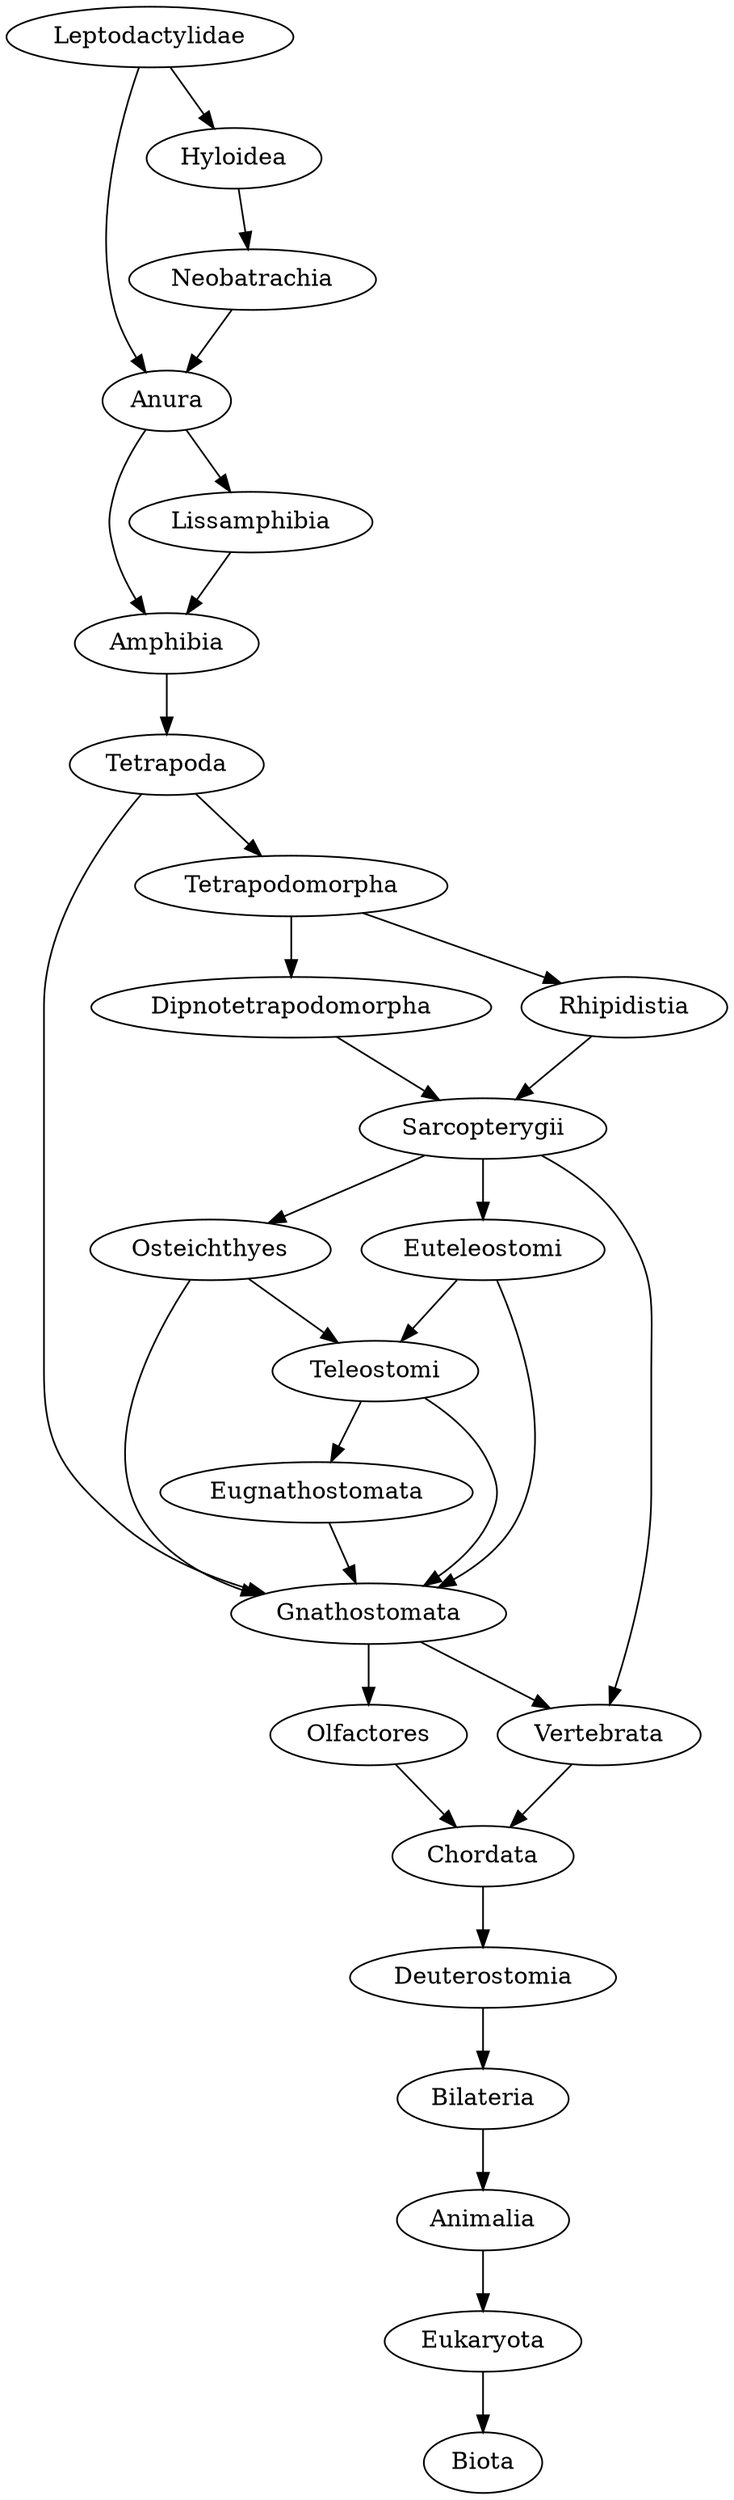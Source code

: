 digraph G {

Bilateria -> Animalia;
Deuterostomia -> Bilateria;
Anura -> Amphibia;
Lissamphibia -> Amphibia;
Vertebrata -> Chordata;
Olfactores -> Chordata;
Animalia -> Eukaryota;
Amphibia -> Tetrapoda;
Gnathostomata -> Vertebrata;
Sarcopterygii -> Vertebrata;
Tetrapoda -> Gnathostomata;
Osteichthyes -> Gnathostomata;
Teleostomi -> Gnathostomata;
Euteleostomi -> Gnathostomata;
Eugnathostomata -> Gnathostomata;
Sarcopterygii -> Osteichthyes;
Leptodactylidae -> Anura;
Neobatrachia -> Anura;
Osteichthyes -> Teleostomi;
Euteleostomi -> Teleostomi;
Hyloidea -> Neobatrachia;
Anura -> Lissamphibia;
Tetrapodomorpha -> Rhipidistia;
Chordata -> Deuterostomia;
Rhipidistia -> Sarcopterygii;
Dipnotetrapodomorpha -> Sarcopterygii;
Tetrapoda -> Tetrapodomorpha;
Sarcopterygii -> Euteleostomi;
Eukaryota -> Biota;
Teleostomi -> Eugnathostomata;
Gnathostomata -> Olfactores;
Leptodactylidae -> Hyloidea;
Tetrapodomorpha -> Dipnotetrapodomorpha;
}